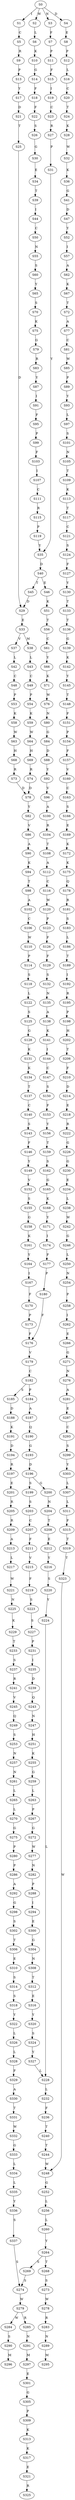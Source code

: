 strict digraph  {
	S0 -> S1 [ label = I ];
	S0 -> S2 [ label = W ];
	S0 -> S3 [ label = N ];
	S0 -> S4 [ label = D ];
	S1 -> S5 [ label = C ];
	S2 -> S6 [ label = L ];
	S3 -> S7 [ label = F ];
	S4 -> S8 [ label = E ];
	S5 -> S9 [ label = R ];
	S6 -> S10 [ label = K ];
	S7 -> S11 [ label = P ];
	S8 -> S12 [ label = P ];
	S9 -> S13 [ label = P ];
	S10 -> S14 [ label = G ];
	S11 -> S15 [ label = F ];
	S12 -> S16 [ label = L ];
	S13 -> S17 [ label = Y ];
	S14 -> S18 [ label = F ];
	S15 -> S19 [ label = I ];
	S16 -> S20 [ label = C ];
	S17 -> S21 [ label = D ];
	S18 -> S22 [ label = F ];
	S19 -> S23 [ label = C ];
	S20 -> S24 [ label = T ];
	S21 -> S25 [ label = T ];
	S22 -> S26 [ label = S ];
	S23 -> S27 [ label = R ];
	S24 -> S28 [ label = K ];
	S25 -> S29 [ label = D ];
	S26 -> S30 [ label = G ];
	S27 -> S31 [ label = P ];
	S28 -> S32 [ label = W ];
	S29 -> S33 [ label = E ];
	S30 -> S34 [ label = E ];
	S31 -> S35 [ label = Y ];
	S32 -> S36 [ label = K ];
	S33 -> S37 [ label = V ];
	S33 -> S38 [ label = M ];
	S34 -> S39 [ label = T ];
	S35 -> S40 [ label = D ];
	S36 -> S41 [ label = G ];
	S37 -> S42 [ label = L ];
	S38 -> S43 [ label = L ];
	S39 -> S44 [ label = I ];
	S40 -> S45 [ label = T ];
	S40 -> S46 [ label = E ];
	S41 -> S47 [ label = D ];
	S42 -> S48 [ label = C ];
	S43 -> S49 [ label = C ];
	S44 -> S50 [ label = C ];
	S45 -> S29 [ label = D ];
	S46 -> S51 [ label = K ];
	S47 -> S52 [ label = Y ];
	S48 -> S53 [ label = P ];
	S49 -> S54 [ label = P ];
	S50 -> S55 [ label = N ];
	S51 -> S56 [ label = T ];
	S52 -> S57 [ label = I ];
	S53 -> S58 [ label = K ];
	S54 -> S59 [ label = K ];
	S55 -> S60 [ label = S ];
	S56 -> S61 [ label = C ];
	S57 -> S62 [ label = A ];
	S58 -> S63 [ label = W ];
	S59 -> S64 [ label = W ];
	S60 -> S65 [ label = Y ];
	S61 -> S66 [ label = Y ];
	S62 -> S67 [ label = K ];
	S63 -> S68 [ label = H ];
	S64 -> S69 [ label = H ];
	S65 -> S70 [ label = S ];
	S66 -> S71 [ label = K ];
	S67 -> S72 [ label = T ];
	S68 -> S73 [ label = R ];
	S69 -> S74 [ label = R ];
	S70 -> S75 [ label = K ];
	S71 -> S76 [ label = W ];
	S72 -> S77 [ label = A ];
	S73 -> S78 [ label = D ];
	S74 -> S78 [ label = D ];
	S75 -> S79 [ label = G ];
	S76 -> S80 [ label = N ];
	S77 -> S81 [ label = C ];
	S78 -> S82 [ label = Y ];
	S79 -> S83 [ label = R ];
	S80 -> S84 [ label = G ];
	S81 -> S85 [ label = W ];
	S82 -> S86 [ label = V ];
	S83 -> S87 [ label = Y ];
	S84 -> S88 [ label = D ];
	S85 -> S89 [ label = P ];
	S86 -> S90 [ label = A ];
	S87 -> S91 [ label = I ];
	S88 -> S92 [ label = Y ];
	S89 -> S93 [ label = Y ];
	S90 -> S94 [ label = K ];
	S91 -> S95 [ label = F ];
	S92 -> S96 [ label = V ];
	S93 -> S97 [ label = L ];
	S94 -> S98 [ label = T ];
	S95 -> S99 [ label = P ];
	S96 -> S100 [ label = A ];
	S97 -> S101 [ label = S ];
	S98 -> S102 [ label = A ];
	S99 -> S103 [ label = F ];
	S100 -> S104 [ label = R ];
	S101 -> S105 [ label = N ];
	S102 -> S106 [ label = C ];
	S103 -> S107 [ label = I ];
	S104 -> S108 [ label = T ];
	S105 -> S109 [ label = T ];
	S106 -> S110 [ label = W ];
	S107 -> S111 [ label = C ];
	S108 -> S112 [ label = A ];
	S109 -> S113 [ label = K ];
	S110 -> S114 [ label = P ];
	S111 -> S115 [ label = R ];
	S112 -> S116 [ label = C ];
	S113 -> S117 [ label = T ];
	S114 -> S118 [ label = S ];
	S115 -> S119 [ label = P ];
	S116 -> S120 [ label = W ];
	S117 -> S121 [ label = C ];
	S118 -> S122 [ label = L ];
	S119 -> S35 [ label = Y ];
	S120 -> S123 [ label = P ];
	S121 -> S124 [ label = S ];
	S122 -> S125 [ label = S ];
	S123 -> S126 [ label = F ];
	S124 -> S127 [ label = F ];
	S125 -> S128 [ label = G ];
	S126 -> S129 [ label = F ];
	S127 -> S130 [ label = Y ];
	S128 -> S131 [ label = K ];
	S129 -> S132 [ label = S ];
	S130 -> S133 [ label = T ];
	S131 -> S134 [ label = K ];
	S132 -> S135 [ label = N ];
	S133 -> S136 [ label = T ];
	S134 -> S137 [ label = T ];
	S135 -> S138 [ label = A ];
	S136 -> S139 [ label = G ];
	S137 -> S140 [ label = C ];
	S138 -> S141 [ label = K ];
	S139 -> S142 [ label = K ];
	S140 -> S143 [ label = S ];
	S141 -> S144 [ label = I ];
	S142 -> S145 [ label = Y ];
	S143 -> S146 [ label = F ];
	S144 -> S147 [ label = C ];
	S145 -> S148 [ label = T ];
	S146 -> S149 [ label = Y ];
	S147 -> S150 [ label = S ];
	S148 -> S151 [ label = F ];
	S149 -> S152 [ label = V ];
	S150 -> S153 [ label = F ];
	S151 -> S154 [ label = P ];
	S152 -> S155 [ label = S ];
	S153 -> S156 [ label = Y ];
	S154 -> S157 [ label = F ];
	S155 -> S158 [ label = G ];
	S156 -> S159 [ label = T ];
	S157 -> S160 [ label = V ];
	S158 -> S161 [ label = K ];
	S159 -> S162 [ label = S ];
	S160 -> S163 [ label = C ];
	S161 -> S164 [ label = Y ];
	S162 -> S165 [ label = G ];
	S163 -> S166 [ label = S ];
	S164 -> S167 [ label = I ];
	S165 -> S168 [ label = K ];
	S166 -> S169 [ label = E ];
	S167 -> S170 [ label = F ];
	S168 -> S171 [ label = Y ];
	S169 -> S172 [ label = K ];
	S170 -> S173 [ label = P ];
	S171 -> S174 [ label = I ];
	S172 -> S175 [ label = K ];
	S173 -> S176 [ label = F ];
	S174 -> S177 [ label = F ];
	S175 -> S178 [ label = Q ];
	S176 -> S179 [ label = V ];
	S177 -> S180 [ label = P ];
	S178 -> S181 [ label = R ];
	S179 -> S182 [ label = C ];
	S180 -> S176 [ label = F ];
	S181 -> S183 [ label = S ];
	S182 -> S184 [ label = P ];
	S182 -> S185 [ label = S ];
	S183 -> S186 [ label = L ];
	S184 -> S187 [ label = A ];
	S185 -> S188 [ label = D ];
	S186 -> S189 [ label = T ];
	S187 -> S190 [ label = Q ];
	S188 -> S191 [ label = K ];
	S189 -> S192 [ label = I ];
	S190 -> S193 [ label = G ];
	S191 -> S194 [ label = D ];
	S192 -> S195 [ label = R ];
	S193 -> S196 [ label = D ];
	S194 -> S197 [ label = R ];
	S195 -> S198 [ label = P ];
	S196 -> S199 [ label = S ];
	S196 -> S200 [ label = G ];
	S197 -> S201 [ label = E ];
	S198 -> S202 [ label = H ];
	S199 -> S203 [ label = S ];
	S200 -> S204 [ label = N ];
	S201 -> S205 [ label = R ];
	S202 -> S206 [ label = T ];
	S203 -> S207 [ label = C ];
	S204 -> S208 [ label = T ];
	S205 -> S209 [ label = R ];
	S206 -> S210 [ label = F ];
	S207 -> S211 [ label = F ];
	S208 -> S212 [ label = E ];
	S209 -> S213 [ label = A ];
	S210 -> S214 [ label = D ];
	S211 -> S215 [ label = V ];
	S212 -> S216 [ label = Y ];
	S213 -> S217 [ label = L ];
	S214 -> S218 [ label = E ];
	S215 -> S219 [ label = F ];
	S216 -> S220 [ label = S ];
	S217 -> S221 [ label = W ];
	S218 -> S222 [ label = R ];
	S219 -> S223 [ label = S ];
	S220 -> S224 [ label = Y ];
	S221 -> S225 [ label = N ];
	S222 -> S226 [ label = G ];
	S223 -> S227 [ label = S ];
	S224 -> S228 [ label = L ];
	S225 -> S229 [ label = K ];
	S226 -> S230 [ label = G ];
	S227 -> S231 [ label = P ];
	S228 -> S232 [ label = L ];
	S229 -> S233 [ label = T ];
	S230 -> S234 [ label = E ];
	S231 -> S235 [ label = I ];
	S232 -> S236 [ label = F ];
	S233 -> S237 [ label = S ];
	S234 -> S238 [ label = L ];
	S235 -> S239 [ label = D ];
	S236 -> S240 [ label = T ];
	S237 -> S241 [ label = R ];
	S238 -> S242 [ label = W ];
	S239 -> S243 [ label = Q ];
	S240 -> S244 [ label = T ];
	S241 -> S245 [ label = V ];
	S242 -> S246 [ label = G ];
	S243 -> S247 [ label = N ];
	S244 -> S248 [ label = W ];
	S245 -> S249 [ label = Q ];
	S246 -> S250 [ label = L ];
	S247 -> S251 [ label = H ];
	S248 -> S252 [ label = G ];
	S249 -> S253 [ label = S ];
	S250 -> S254 [ label = N ];
	S251 -> S255 [ label = K ];
	S252 -> S256 [ label = L ];
	S253 -> S257 [ label = N ];
	S254 -> S258 [ label = P ];
	S255 -> S259 [ label = G ];
	S256 -> S260 [ label = L ];
	S257 -> S261 [ label = N ];
	S258 -> S262 [ label = I ];
	S259 -> S263 [ label = L ];
	S260 -> S264 [ label = Y ];
	S261 -> S265 [ label = L ];
	S262 -> S266 [ label = E ];
	S263 -> S267 [ label = P ];
	S264 -> S268 [ label = T ];
	S264 -> S269 [ label = S ];
	S265 -> S270 [ label = L ];
	S266 -> S271 [ label = G ];
	S267 -> S272 [ label = G ];
	S268 -> S273 [ label = S ];
	S269 -> S274 [ label = S ];
	S270 -> S275 [ label = G ];
	S271 -> S276 [ label = N ];
	S272 -> S277 [ label = W ];
	S273 -> S278 [ label = W ];
	S274 -> S279 [ label = W ];
	S275 -> S280 [ label = P ];
	S276 -> S281 [ label = A ];
	S277 -> S282 [ label = N ];
	S278 -> S283 [ label = R ];
	S279 -> S284 [ label = W ];
	S279 -> S285 [ label = R ];
	S280 -> S286 [ label = P ];
	S281 -> S287 [ label = E ];
	S282 -> S288 [ label = P ];
	S283 -> S289 [ label = N ];
	S284 -> S290 [ label = S ];
	S285 -> S291 [ label = N ];
	S286 -> S292 [ label = A ];
	S287 -> S293 [ label = C ];
	S288 -> S294 [ label = I ];
	S289 -> S295 [ label = M ];
	S290 -> S296 [ label = M ];
	S291 -> S297 [ label = M ];
	S292 -> S298 [ label = G ];
	S293 -> S299 [ label = S ];
	S294 -> S300 [ label = E ];
	S297 -> S301 [ label = E ];
	S298 -> S302 [ label = S ];
	S299 -> S303 [ label = Y ];
	S300 -> S304 [ label = G ];
	S301 -> S305 [ label = G ];
	S302 -> S306 [ label = T ];
	S303 -> S307 [ label = L ];
	S304 -> S308 [ label = N ];
	S305 -> S309 [ label = P ];
	S306 -> S310 [ label = E ];
	S307 -> S311 [ label = L ];
	S308 -> S312 [ label = T ];
	S309 -> S313 [ label = K ];
	S310 -> S314 [ label = S ];
	S311 -> S315 [ label = F ];
	S312 -> S316 [ label = E ];
	S313 -> S317 [ label = K ];
	S314 -> S318 [ label = S ];
	S315 -> S319 [ label = T ];
	S316 -> S320 [ label = Y ];
	S317 -> S321 [ label = E ];
	S318 -> S322 [ label = Y ];
	S319 -> S323 [ label = T ];
	S320 -> S324 [ label = S ];
	S321 -> S325 [ label = R ];
	S322 -> S326 [ label = L ];
	S323 -> S248 [ label = W ];
	S324 -> S327 [ label = Y ];
	S326 -> S328 [ label = L ];
	S327 -> S228 [ label = L ];
	S328 -> S329 [ label = F ];
	S329 -> S330 [ label = A ];
	S330 -> S331 [ label = T ];
	S331 -> S332 [ label = W ];
	S332 -> S333 [ label = G ];
	S333 -> S334 [ label = L ];
	S334 -> S335 [ label = L ];
	S335 -> S336 [ label = Y ];
	S336 -> S337 [ label = S ];
	S337 -> S274 [ label = S ];
}
